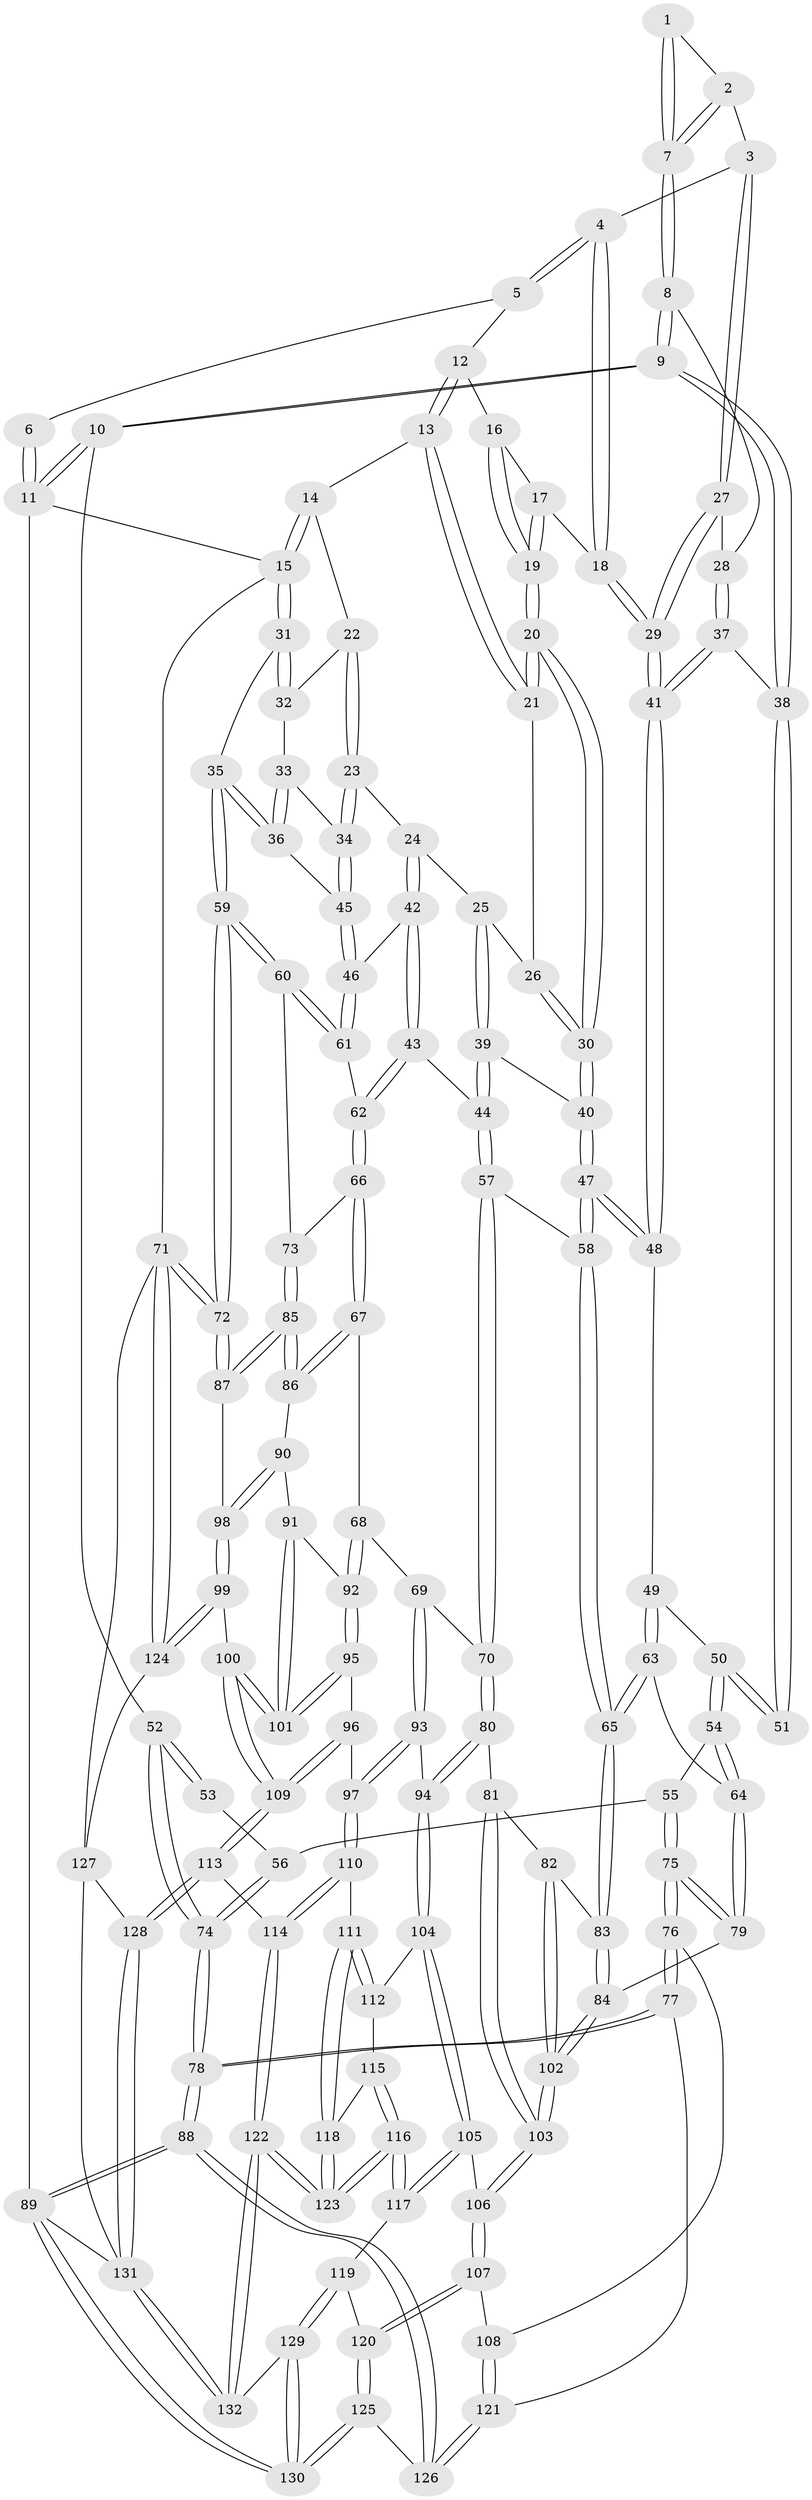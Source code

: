// coarse degree distribution, {4: 0.4, 6: 0.05, 5: 0.2, 2: 0.05, 1: 0.025, 3: 0.275}
// Generated by graph-tools (version 1.1) at 2025/38/03/04/25 23:38:30]
// undirected, 132 vertices, 326 edges
graph export_dot {
  node [color=gray90,style=filled];
  1 [pos="+0.11193676895576544+0"];
  2 [pos="+0.11811127011892601+0.04878608399245062"];
  3 [pos="+0.14258394498650245+0.041312060751089764"];
  4 [pos="+0.21435192262646136+0"];
  5 [pos="+0.23962345728183856+0"];
  6 [pos="+0.10998448918586583+0"];
  7 [pos="+0.10373016155567157+0.05741150068270624"];
  8 [pos="+0.09810826470887313+0.06163782119078566"];
  9 [pos="+0+0"];
  10 [pos="+0+0"];
  11 [pos="+0+0"];
  12 [pos="+0.33076456953266875+0"];
  13 [pos="+0.46100955215049666+0"];
  14 [pos="+0.7968730185869355+0"];
  15 [pos="+1+0"];
  16 [pos="+0.3311472503900316+0"];
  17 [pos="+0.25820121589522654+0.11558084162215211"];
  18 [pos="+0.24168622512220128+0.11463584597660968"];
  19 [pos="+0.351001110748894+0.1293030989190494"];
  20 [pos="+0.39793518918369086+0.15207947640224254"];
  21 [pos="+0.466499430683744+0"];
  22 [pos="+0.7892144030206103+0"];
  23 [pos="+0.7191499026400024+0.07101672983841487"];
  24 [pos="+0.7052340596692388+0.08528329611454745"];
  25 [pos="+0.6088655635358664+0.09707598949449284"];
  26 [pos="+0.5343955090439986+0.011262451877067958"];
  27 [pos="+0.1665761295682826+0.12585566984517788"];
  28 [pos="+0.12770887947385554+0.10963611822482744"];
  29 [pos="+0.20432802502496922+0.1497624992072991"];
  30 [pos="+0.4257984381860405+0.18867505937205267"];
  31 [pos="+1+0.09824644824362655"];
  32 [pos="+0.899909106524898+0.055169970877870345"];
  33 [pos="+0.8956429354464551+0.08529813519863404"];
  34 [pos="+0.8775793645779106+0.17086024864016555"];
  35 [pos="+1+0.1399076283577681"];
  36 [pos="+1+0.1634308542569334"];
  37 [pos="+0.042711472977846485+0.1514194811825188"];
  38 [pos="+0.030216524677443582+0.1495747833100084"];
  39 [pos="+0.5072100165637204+0.2158720649524036"];
  40 [pos="+0.43494090152079334+0.20774300047065514"];
  41 [pos="+0.18023302132428637+0.230723341703835"];
  42 [pos="+0.7102717367853472+0.24364324460014192"];
  43 [pos="+0.6394831444059009+0.3205801319154445"];
  44 [pos="+0.624991931270291+0.3175881903399267"];
  45 [pos="+0.8927566892654236+0.20449614451825707"];
  46 [pos="+0.8676509248644448+0.25054796843129185"];
  47 [pos="+0.38512341734088185+0.27811667136774687"];
  48 [pos="+0.1805834572007096+0.23734334556260442"];
  49 [pos="+0.17007579733300365+0.25714937698391604"];
  50 [pos="+0.07958911886433616+0.2835427553195773"];
  51 [pos="+0.07020109459515335+0.2822188713189337"];
  52 [pos="+0+0.247560876570658"];
  53 [pos="+0.05810705351650577+0.2842084379172669"];
  54 [pos="+0.08310367378048818+0.4212965909027089"];
  55 [pos="+0.03065041494506663+0.4262487528287125"];
  56 [pos="+0.005205893155755538+0.4200158289181303"];
  57 [pos="+0.495547604242796+0.42878544159562804"];
  58 [pos="+0.37230330155595576+0.37106646671800064"];
  59 [pos="+1+0.38562448103207825"];
  60 [pos="+0.9214697082539481+0.4000489975203306"];
  61 [pos="+0.8800436443983513+0.32023003919052423"];
  62 [pos="+0.6747874308135632+0.3753652789933713"];
  63 [pos="+0.20198407822552253+0.3910348802481871"];
  64 [pos="+0.12805639776469+0.43558409181842483"];
  65 [pos="+0.31016196383195865+0.4323950459754891"];
  66 [pos="+0.6834458122460477+0.4020649312381816"];
  67 [pos="+0.6858929192132672+0.47802378502218335"];
  68 [pos="+0.60166037399714+0.5199385831245033"];
  69 [pos="+0.5811649889168199+0.52540108789967"];
  70 [pos="+0.5106242096458082+0.4928432241381647"];
  71 [pos="+1+0.7878553164062098"];
  72 [pos="+1+0.7103103931355531"];
  73 [pos="+0.9134127167594457+0.4113376932826296"];
  74 [pos="+0+0.4138595999056218"];
  75 [pos="+0.05538898613057585+0.6310441961972805"];
  76 [pos="+0+0.6722842419631603"];
  77 [pos="+0+0.6745525030079459"];
  78 [pos="+0+0.6900245031642054"];
  79 [pos="+0.13538728685907112+0.6029595454555198"];
  80 [pos="+0.4077225872701353+0.5890824359075373"];
  81 [pos="+0.40756369849254137+0.5889903917276855"];
  82 [pos="+0.36738020481629274+0.5522649477646219"];
  83 [pos="+0.31159213276057646+0.4642736953458631"];
  84 [pos="+0.1561476483473409+0.6072235329362958"];
  85 [pos="+0.8652634475508546+0.5373970962309061"];
  86 [pos="+0.7232144840125599+0.5147984730589217"];
  87 [pos="+0.8828073890955229+0.5779783379739646"];
  88 [pos="+0+0.7323925537855105"];
  89 [pos="+0+1"];
  90 [pos="+0.7184392545265399+0.5370837816192574"];
  91 [pos="+0.7021893137785051+0.5769517622177992"];
  92 [pos="+0.6478725052501285+0.6235925296910383"];
  93 [pos="+0.5501522691744817+0.6718072304211204"];
  94 [pos="+0.4292897852429073+0.6377376280260719"];
  95 [pos="+0.6307696036319438+0.6586835363077014"];
  96 [pos="+0.5849300542070663+0.6715160410730313"];
  97 [pos="+0.551231754095829+0.6729320776415738"];
  98 [pos="+0.7976084255806284+0.729938638340611"];
  99 [pos="+0.7899870304133748+0.7483687763612741"];
  100 [pos="+0.7877742986250554+0.7491488333825351"];
  101 [pos="+0.7257561364702984+0.6958808632112445"];
  102 [pos="+0.20421572250880818+0.6475798255776221"];
  103 [pos="+0.23096339121898132+0.6848215404294347"];
  104 [pos="+0.4016060889378912+0.6921918118466147"];
  105 [pos="+0.28729112881951807+0.7391539819248033"];
  106 [pos="+0.2487964452095342+0.730564383860473"];
  107 [pos="+0.21064900686274643+0.7871609909748697"];
  108 [pos="+0.15078534036109095+0.7705065522996278"];
  109 [pos="+0.7210315916218847+0.8208710868587041"];
  110 [pos="+0.5474252462982588+0.7697173384847105"];
  111 [pos="+0.539618352268171+0.7742806591566176"];
  112 [pos="+0.40941483778677673+0.7180311620459462"];
  113 [pos="+0.7070547346562812+0.8414340602809889"];
  114 [pos="+0.5934559630629944+0.8063657199638297"];
  115 [pos="+0.41510102794417375+0.7490495797727759"];
  116 [pos="+0.39269982545754023+0.8789071677987831"];
  117 [pos="+0.37804897864007286+0.869668176270701"];
  118 [pos="+0.5172865034981782+0.7903907650554578"];
  119 [pos="+0.2558560071455822+0.8625873355035937"];
  120 [pos="+0.20390958833622005+0.8365562800441867"];
  121 [pos="+0.08197354140572097+0.8253261636405382"];
  122 [pos="+0.44905643471996065+1"];
  123 [pos="+0.41860314152545824+0.9156955843202041"];
  124 [pos="+0.9465710318385072+0.8237770740951128"];
  125 [pos="+0.1246201888513524+0.9233281630639179"];
  126 [pos="+0.12071598453399396+0.9188359246835561"];
  127 [pos="+0.8887254387286034+0.9169177465729876"];
  128 [pos="+0.7011669700658344+1"];
  129 [pos="+0.3100531369101744+1"];
  130 [pos="+0.12255896130341534+1"];
  131 [pos="+0.6754993917893566+1"];
  132 [pos="+0.4554711865181346+1"];
  1 -- 2;
  1 -- 7;
  1 -- 7;
  2 -- 3;
  2 -- 7;
  2 -- 7;
  3 -- 4;
  3 -- 27;
  3 -- 27;
  4 -- 5;
  4 -- 5;
  4 -- 18;
  4 -- 18;
  5 -- 6;
  5 -- 12;
  6 -- 11;
  6 -- 11;
  7 -- 8;
  7 -- 8;
  8 -- 9;
  8 -- 9;
  8 -- 28;
  9 -- 10;
  9 -- 10;
  9 -- 38;
  9 -- 38;
  10 -- 11;
  10 -- 11;
  10 -- 52;
  11 -- 15;
  11 -- 89;
  12 -- 13;
  12 -- 13;
  12 -- 16;
  13 -- 14;
  13 -- 21;
  13 -- 21;
  14 -- 15;
  14 -- 15;
  14 -- 22;
  15 -- 31;
  15 -- 31;
  15 -- 71;
  16 -- 17;
  16 -- 19;
  16 -- 19;
  17 -- 18;
  17 -- 19;
  17 -- 19;
  18 -- 29;
  18 -- 29;
  19 -- 20;
  19 -- 20;
  20 -- 21;
  20 -- 21;
  20 -- 30;
  20 -- 30;
  21 -- 26;
  22 -- 23;
  22 -- 23;
  22 -- 32;
  23 -- 24;
  23 -- 34;
  23 -- 34;
  24 -- 25;
  24 -- 42;
  24 -- 42;
  25 -- 26;
  25 -- 39;
  25 -- 39;
  26 -- 30;
  26 -- 30;
  27 -- 28;
  27 -- 29;
  27 -- 29;
  28 -- 37;
  28 -- 37;
  29 -- 41;
  29 -- 41;
  30 -- 40;
  30 -- 40;
  31 -- 32;
  31 -- 32;
  31 -- 35;
  32 -- 33;
  33 -- 34;
  33 -- 36;
  33 -- 36;
  34 -- 45;
  34 -- 45;
  35 -- 36;
  35 -- 36;
  35 -- 59;
  35 -- 59;
  36 -- 45;
  37 -- 38;
  37 -- 41;
  37 -- 41;
  38 -- 51;
  38 -- 51;
  39 -- 40;
  39 -- 44;
  39 -- 44;
  40 -- 47;
  40 -- 47;
  41 -- 48;
  41 -- 48;
  42 -- 43;
  42 -- 43;
  42 -- 46;
  43 -- 44;
  43 -- 62;
  43 -- 62;
  44 -- 57;
  44 -- 57;
  45 -- 46;
  45 -- 46;
  46 -- 61;
  46 -- 61;
  47 -- 48;
  47 -- 48;
  47 -- 58;
  47 -- 58;
  48 -- 49;
  49 -- 50;
  49 -- 63;
  49 -- 63;
  50 -- 51;
  50 -- 51;
  50 -- 54;
  50 -- 54;
  52 -- 53;
  52 -- 53;
  52 -- 74;
  52 -- 74;
  53 -- 56;
  54 -- 55;
  54 -- 64;
  54 -- 64;
  55 -- 56;
  55 -- 75;
  55 -- 75;
  56 -- 74;
  56 -- 74;
  57 -- 58;
  57 -- 70;
  57 -- 70;
  58 -- 65;
  58 -- 65;
  59 -- 60;
  59 -- 60;
  59 -- 72;
  59 -- 72;
  60 -- 61;
  60 -- 61;
  60 -- 73;
  61 -- 62;
  62 -- 66;
  62 -- 66;
  63 -- 64;
  63 -- 65;
  63 -- 65;
  64 -- 79;
  64 -- 79;
  65 -- 83;
  65 -- 83;
  66 -- 67;
  66 -- 67;
  66 -- 73;
  67 -- 68;
  67 -- 86;
  67 -- 86;
  68 -- 69;
  68 -- 92;
  68 -- 92;
  69 -- 70;
  69 -- 93;
  69 -- 93;
  70 -- 80;
  70 -- 80;
  71 -- 72;
  71 -- 72;
  71 -- 124;
  71 -- 124;
  71 -- 127;
  72 -- 87;
  72 -- 87;
  73 -- 85;
  73 -- 85;
  74 -- 78;
  74 -- 78;
  75 -- 76;
  75 -- 76;
  75 -- 79;
  75 -- 79;
  76 -- 77;
  76 -- 77;
  76 -- 108;
  77 -- 78;
  77 -- 78;
  77 -- 121;
  78 -- 88;
  78 -- 88;
  79 -- 84;
  80 -- 81;
  80 -- 94;
  80 -- 94;
  81 -- 82;
  81 -- 103;
  81 -- 103;
  82 -- 83;
  82 -- 102;
  82 -- 102;
  83 -- 84;
  83 -- 84;
  84 -- 102;
  84 -- 102;
  85 -- 86;
  85 -- 86;
  85 -- 87;
  85 -- 87;
  86 -- 90;
  87 -- 98;
  88 -- 89;
  88 -- 89;
  88 -- 126;
  88 -- 126;
  89 -- 130;
  89 -- 130;
  89 -- 131;
  90 -- 91;
  90 -- 98;
  90 -- 98;
  91 -- 92;
  91 -- 101;
  91 -- 101;
  92 -- 95;
  92 -- 95;
  93 -- 94;
  93 -- 97;
  93 -- 97;
  94 -- 104;
  94 -- 104;
  95 -- 96;
  95 -- 101;
  95 -- 101;
  96 -- 97;
  96 -- 109;
  96 -- 109;
  97 -- 110;
  97 -- 110;
  98 -- 99;
  98 -- 99;
  99 -- 100;
  99 -- 124;
  99 -- 124;
  100 -- 101;
  100 -- 101;
  100 -- 109;
  100 -- 109;
  102 -- 103;
  102 -- 103;
  103 -- 106;
  103 -- 106;
  104 -- 105;
  104 -- 105;
  104 -- 112;
  105 -- 106;
  105 -- 117;
  105 -- 117;
  106 -- 107;
  106 -- 107;
  107 -- 108;
  107 -- 120;
  107 -- 120;
  108 -- 121;
  108 -- 121;
  109 -- 113;
  109 -- 113;
  110 -- 111;
  110 -- 114;
  110 -- 114;
  111 -- 112;
  111 -- 112;
  111 -- 118;
  111 -- 118;
  112 -- 115;
  113 -- 114;
  113 -- 128;
  113 -- 128;
  114 -- 122;
  114 -- 122;
  115 -- 116;
  115 -- 116;
  115 -- 118;
  116 -- 117;
  116 -- 117;
  116 -- 123;
  116 -- 123;
  117 -- 119;
  118 -- 123;
  118 -- 123;
  119 -- 120;
  119 -- 129;
  119 -- 129;
  120 -- 125;
  120 -- 125;
  121 -- 126;
  121 -- 126;
  122 -- 123;
  122 -- 123;
  122 -- 132;
  122 -- 132;
  124 -- 127;
  125 -- 126;
  125 -- 130;
  125 -- 130;
  127 -- 128;
  127 -- 131;
  128 -- 131;
  128 -- 131;
  129 -- 130;
  129 -- 130;
  129 -- 132;
  131 -- 132;
  131 -- 132;
}
